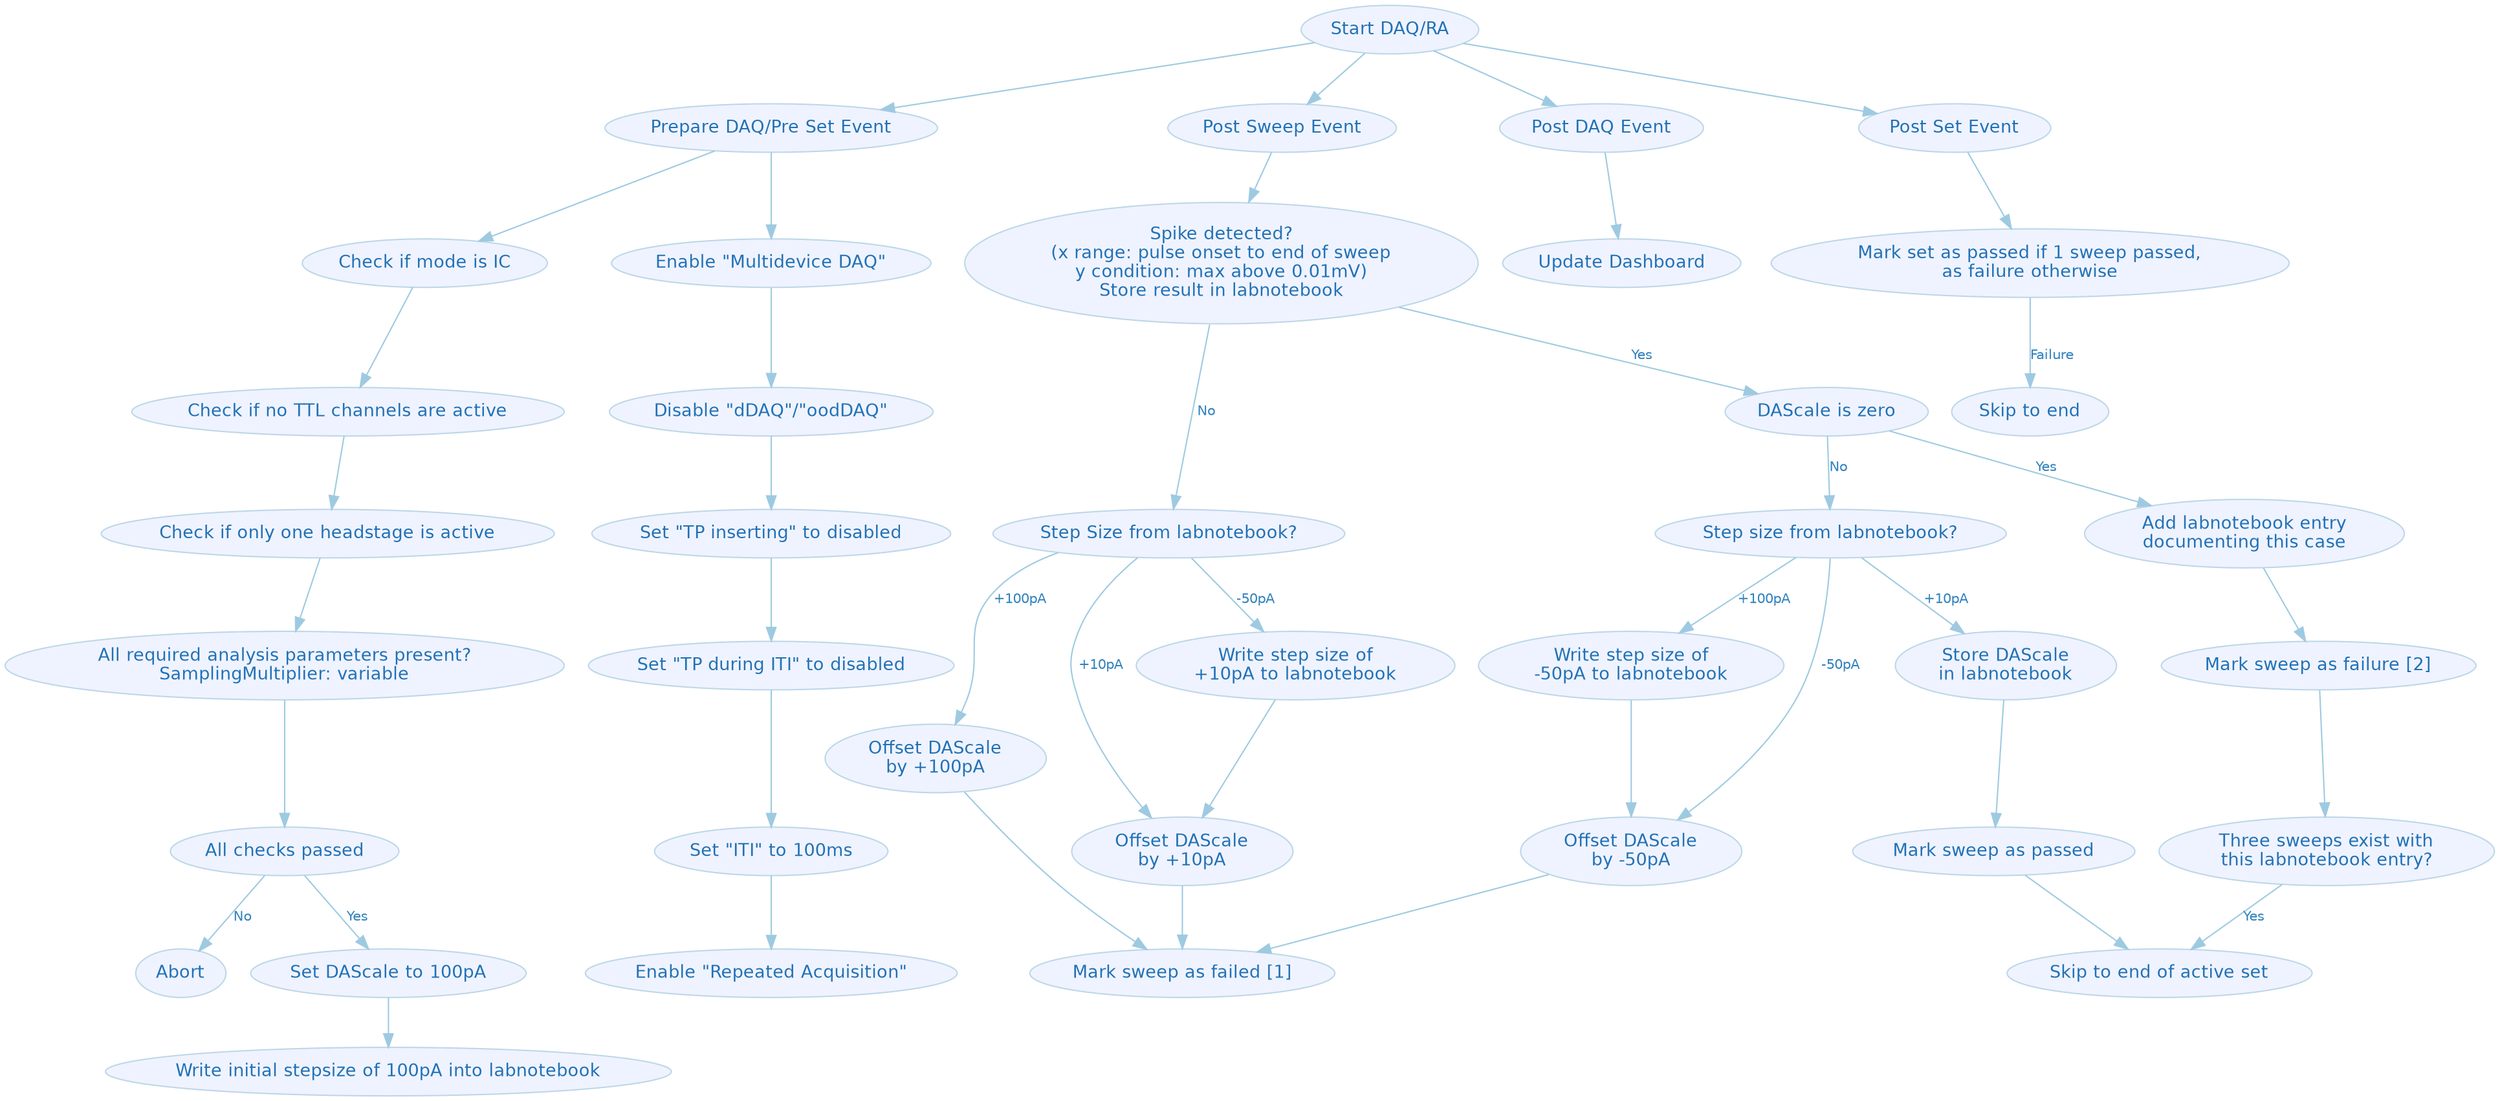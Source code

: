 digraph G {
	graph [center=true,
		compound=true,
		fontcolor=black,
		fontname=Helvetica,
		fontsize=14,
		penwidth=0.1,
		ratio=compress
	];
	node [color=2,
		colorscheme=blues4,
		fillcolor=1,
		fontcolor=4,
		fontname=Helvetica,
		fontsize=13,
		label="\N",
		shape=ellipse,
		style=filled
	];
	edge [color=2,
		colorscheme=blues3,
		comment="Wildcard edge",
		fontcolor=3,
		fontname=Helvetica,
		fontsize=10,
		style=solid
	];
	"Start DAQ/RA" -> "Prepare DAQ/Pre Set Event";
	"Start DAQ/RA" -> "Post Sweep Event";
	"Start DAQ/RA" -> "Post DAQ Event";
	"Start DAQ/RA" -> "Post Set Event";
	"Prepare DAQ/Pre Set Event" -> "Enable \"Multidevice DAQ\"";
	"Prepare DAQ/Pre Set Event" -> "Check if mode is IC";
	"Post Sweep Event" -> "Spike detected?\n(x range: pulse onset to end of sweep\ny condition: max above 0.01mV)\nStore result in labnotebook";
	"Post DAQ Event" -> "Update Dashboard";
	"Enable \"Multidevice DAQ\"" -> "Disable \"dDAQ\"/\"oodDAQ\"";
	"Disable \"dDAQ\"/\"oodDAQ\"" -> "Set \"TP inserting\" to disabled";
	"Check if no TTL channels are active" -> "Check if only one headstage is active";
	"Set \"TP during ITI\" to disabled" -> "Set \"ITI\" to 100ms";
	"Check if only one headstage is active" -> "All required analysis parameters present?\nSamplingMultiplier: variable";
	"All checks passed" -> "Set DAScale to 100pA"	[label=Yes];
	"All checks passed" -> Abort	[label=No];
	"All required analysis parameters present?\nSamplingMultiplier: variable" -> "All checks passed";
	"Set \"TP inserting\" to disabled" -> "Set \"TP during ITI\" to disabled";
	"Set \"ITI\" to 100ms" -> "Enable \"Repeated Acquisition\"";
	"Check if mode is IC" -> "Check if no TTL channels are active";
	"Set DAScale to 100pA" -> "Write initial stepsize of 100pA into labnotebook";
	"Spike detected?\n(x range: pulse onset to end of sweep\ny condition: max above 0.01mV)\nStore result in labnotebook" -> "DAScale is zero"	[label=Yes];
	"Spike detected?\n(x range: pulse onset to end of sweep\ny condition: max above 0.01mV)\nStore result in labnotebook" -> "Step Size from labnotebook?"	[label=No];
	"DAScale is zero" -> "Step size from labnotebook?"	[label=No];
	"DAScale is zero" -> "Add labnotebook entry\ndocumenting this case"	[label=Yes];
	"Step size from labnotebook?" -> "Store DAScale\nin labnotebook"	[label="+10pA"];
	"Step size from labnotebook?" -> "Offset DAScale\nby -50pA"	[label="-50pA"];
	"Step size from labnotebook?" -> "Write step size of\n-50pA to labnotebook"	[label="+100pA"];
	"Add labnotebook entry\ndocumenting this case" -> "Mark sweep as failure [2]";
	"Mark sweep as failure [2]" -> "Three sweeps exist with\nthis labnotebook entry?";
	"Three sweeps exist with\nthis labnotebook entry?" -> "Skip to end of active set"	[label=Yes];
	"Store DAScale\nin labnotebook" -> "Mark sweep as passed";
	"Offset DAScale\nby -50pA" -> "Mark sweep as failed [1]";
	"Write step size of\n-50pA to labnotebook" -> "Offset DAScale\nby -50pA";
	"Step Size from labnotebook?" -> "Write step size of\n+10pA to labnotebook"	[label="-50pA"];
	"Step Size from labnotebook?" -> "Offset DAScale\nby +10pA"	[label="+10pA"];
	"Step Size from labnotebook?" -> "Offset DAScale\nby +100pA"	[label="+100pA"];
	"Write step size of\n+10pA to labnotebook" -> "Offset DAScale\nby +10pA";
	"Offset DAScale\nby +10pA" -> "Mark sweep as failed [1]";
	"Offset DAScale\nby +100pA" -> "Mark sweep as failed [1]";
	"Mark sweep as passed" -> "Skip to end of active set";
	"Post Set Event" -> "Mark set as passed if 1 sweep passed,\nas failure otherwise";
	"Mark set as passed if 1 sweep passed,\nas failure otherwise" -> "Skip to end"	[label=Failure];
}

